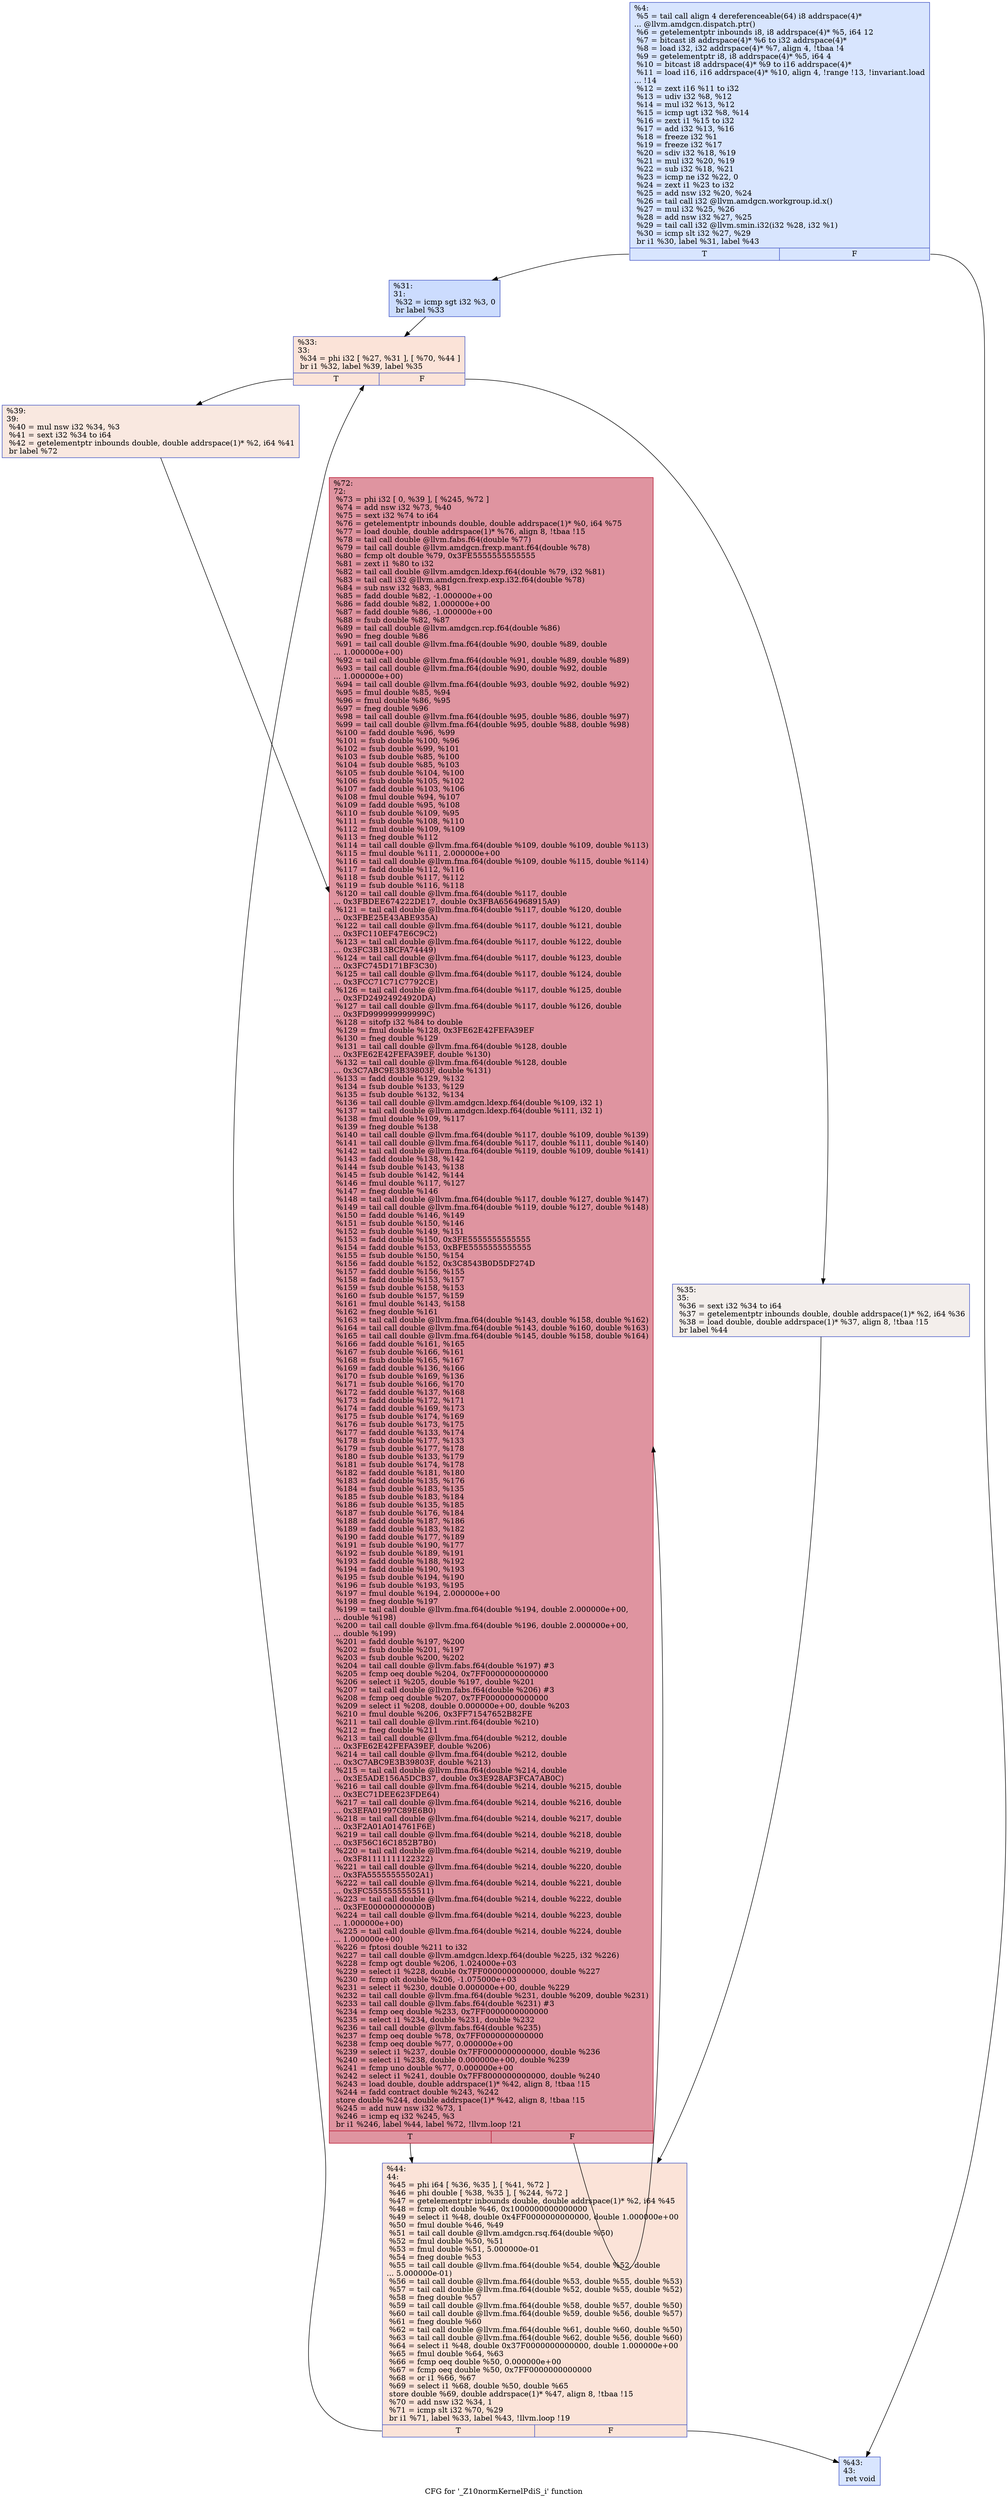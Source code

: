 digraph "CFG for '_Z10normKernelPdiS_i' function" {
	label="CFG for '_Z10normKernelPdiS_i' function";

	Node0x5556370 [shape=record,color="#3d50c3ff", style=filled, fillcolor="#a7c5fe70",label="{%4:\l  %5 = tail call align 4 dereferenceable(64) i8 addrspace(4)*\l... @llvm.amdgcn.dispatch.ptr()\l  %6 = getelementptr inbounds i8, i8 addrspace(4)* %5, i64 12\l  %7 = bitcast i8 addrspace(4)* %6 to i32 addrspace(4)*\l  %8 = load i32, i32 addrspace(4)* %7, align 4, !tbaa !4\l  %9 = getelementptr i8, i8 addrspace(4)* %5, i64 4\l  %10 = bitcast i8 addrspace(4)* %9 to i16 addrspace(4)*\l  %11 = load i16, i16 addrspace(4)* %10, align 4, !range !13, !invariant.load\l... !14\l  %12 = zext i16 %11 to i32\l  %13 = udiv i32 %8, %12\l  %14 = mul i32 %13, %12\l  %15 = icmp ugt i32 %8, %14\l  %16 = zext i1 %15 to i32\l  %17 = add i32 %13, %16\l  %18 = freeze i32 %1\l  %19 = freeze i32 %17\l  %20 = sdiv i32 %18, %19\l  %21 = mul i32 %20, %19\l  %22 = sub i32 %18, %21\l  %23 = icmp ne i32 %22, 0\l  %24 = zext i1 %23 to i32\l  %25 = add nsw i32 %20, %24\l  %26 = tail call i32 @llvm.amdgcn.workgroup.id.x()\l  %27 = mul i32 %25, %26\l  %28 = add nsw i32 %27, %25\l  %29 = tail call i32 @llvm.smin.i32(i32 %28, i32 %1)\l  %30 = icmp slt i32 %27, %29\l  br i1 %30, label %31, label %43\l|{<s0>T|<s1>F}}"];
	Node0x5556370:s0 -> Node0x5558b80;
	Node0x5556370:s1 -> Node0x5558c10;
	Node0x5558b80 [shape=record,color="#3d50c3ff", style=filled, fillcolor="#8caffe70",label="{%31:\l31:                                               \l  %32 = icmp sgt i32 %3, 0\l  br label %33\l}"];
	Node0x5558b80 -> Node0x5558100;
	Node0x5558100 [shape=record,color="#3d50c3ff", style=filled, fillcolor="#f6bfa670",label="{%33:\l33:                                               \l  %34 = phi i32 [ %27, %31 ], [ %70, %44 ]\l  br i1 %32, label %39, label %35\l|{<s0>T|<s1>F}}"];
	Node0x5558100:s0 -> Node0x5559130;
	Node0x5558100:s1 -> Node0x55591c0;
	Node0x55591c0 [shape=record,color="#3d50c3ff", style=filled, fillcolor="#e5d8d170",label="{%35:\l35:                                               \l  %36 = sext i32 %34 to i64\l  %37 = getelementptr inbounds double, double addrspace(1)* %2, i64 %36\l  %38 = load double, double addrspace(1)* %37, align 8, !tbaa !15\l  br label %44\l}"];
	Node0x55591c0 -> Node0x5558ff0;
	Node0x5559130 [shape=record,color="#3d50c3ff", style=filled, fillcolor="#f1ccb870",label="{%39:\l39:                                               \l  %40 = mul nsw i32 %34, %3\l  %41 = sext i32 %34 to i64\l  %42 = getelementptr inbounds double, double addrspace(1)* %2, i64 %41\l  br label %72\l}"];
	Node0x5559130 -> Node0x55597f0;
	Node0x5558c10 [shape=record,color="#3d50c3ff", style=filled, fillcolor="#a7c5fe70",label="{%43:\l43:                                               \l  ret void\l}"];
	Node0x5558ff0 [shape=record,color="#3d50c3ff", style=filled, fillcolor="#f6bfa670",label="{%44:\l44:                                               \l  %45 = phi i64 [ %36, %35 ], [ %41, %72 ]\l  %46 = phi double [ %38, %35 ], [ %244, %72 ]\l  %47 = getelementptr inbounds double, double addrspace(1)* %2, i64 %45\l  %48 = fcmp olt double %46, 0x1000000000000000\l  %49 = select i1 %48, double 0x4FF0000000000000, double 1.000000e+00\l  %50 = fmul double %46, %49\l  %51 = tail call double @llvm.amdgcn.rsq.f64(double %50)\l  %52 = fmul double %50, %51\l  %53 = fmul double %51, 5.000000e-01\l  %54 = fneg double %53\l  %55 = tail call double @llvm.fma.f64(double %54, double %52, double\l... 5.000000e-01)\l  %56 = tail call double @llvm.fma.f64(double %53, double %55, double %53)\l  %57 = tail call double @llvm.fma.f64(double %52, double %55, double %52)\l  %58 = fneg double %57\l  %59 = tail call double @llvm.fma.f64(double %58, double %57, double %50)\l  %60 = tail call double @llvm.fma.f64(double %59, double %56, double %57)\l  %61 = fneg double %60\l  %62 = tail call double @llvm.fma.f64(double %61, double %60, double %50)\l  %63 = tail call double @llvm.fma.f64(double %62, double %56, double %60)\l  %64 = select i1 %48, double 0x37F0000000000000, double 1.000000e+00\l  %65 = fmul double %64, %63\l  %66 = fcmp oeq double %50, 0.000000e+00\l  %67 = fcmp oeq double %50, 0x7FF0000000000000\l  %68 = or i1 %66, %67\l  %69 = select i1 %68, double %50, double %65\l  store double %69, double addrspace(1)* %47, align 8, !tbaa !15\l  %70 = add nsw i32 %34, 1\l  %71 = icmp slt i32 %70, %29\l  br i1 %71, label %33, label %43, !llvm.loop !19\l|{<s0>T|<s1>F}}"];
	Node0x5558ff0:s0 -> Node0x5558100;
	Node0x5558ff0:s1 -> Node0x5558c10;
	Node0x55597f0 [shape=record,color="#b70d28ff", style=filled, fillcolor="#b70d2870",label="{%72:\l72:                                               \l  %73 = phi i32 [ 0, %39 ], [ %245, %72 ]\l  %74 = add nsw i32 %73, %40\l  %75 = sext i32 %74 to i64\l  %76 = getelementptr inbounds double, double addrspace(1)* %0, i64 %75\l  %77 = load double, double addrspace(1)* %76, align 8, !tbaa !15\l  %78 = tail call double @llvm.fabs.f64(double %77)\l  %79 = tail call double @llvm.amdgcn.frexp.mant.f64(double %78)\l  %80 = fcmp olt double %79, 0x3FE5555555555555\l  %81 = zext i1 %80 to i32\l  %82 = tail call double @llvm.amdgcn.ldexp.f64(double %79, i32 %81)\l  %83 = tail call i32 @llvm.amdgcn.frexp.exp.i32.f64(double %78)\l  %84 = sub nsw i32 %83, %81\l  %85 = fadd double %82, -1.000000e+00\l  %86 = fadd double %82, 1.000000e+00\l  %87 = fadd double %86, -1.000000e+00\l  %88 = fsub double %82, %87\l  %89 = tail call double @llvm.amdgcn.rcp.f64(double %86)\l  %90 = fneg double %86\l  %91 = tail call double @llvm.fma.f64(double %90, double %89, double\l... 1.000000e+00)\l  %92 = tail call double @llvm.fma.f64(double %91, double %89, double %89)\l  %93 = tail call double @llvm.fma.f64(double %90, double %92, double\l... 1.000000e+00)\l  %94 = tail call double @llvm.fma.f64(double %93, double %92, double %92)\l  %95 = fmul double %85, %94\l  %96 = fmul double %86, %95\l  %97 = fneg double %96\l  %98 = tail call double @llvm.fma.f64(double %95, double %86, double %97)\l  %99 = tail call double @llvm.fma.f64(double %95, double %88, double %98)\l  %100 = fadd double %96, %99\l  %101 = fsub double %100, %96\l  %102 = fsub double %99, %101\l  %103 = fsub double %85, %100\l  %104 = fsub double %85, %103\l  %105 = fsub double %104, %100\l  %106 = fsub double %105, %102\l  %107 = fadd double %103, %106\l  %108 = fmul double %94, %107\l  %109 = fadd double %95, %108\l  %110 = fsub double %109, %95\l  %111 = fsub double %108, %110\l  %112 = fmul double %109, %109\l  %113 = fneg double %112\l  %114 = tail call double @llvm.fma.f64(double %109, double %109, double %113)\l  %115 = fmul double %111, 2.000000e+00\l  %116 = tail call double @llvm.fma.f64(double %109, double %115, double %114)\l  %117 = fadd double %112, %116\l  %118 = fsub double %117, %112\l  %119 = fsub double %116, %118\l  %120 = tail call double @llvm.fma.f64(double %117, double\l... 0x3FBDEE674222DE17, double 0x3FBA6564968915A9)\l  %121 = tail call double @llvm.fma.f64(double %117, double %120, double\l... 0x3FBE25E43ABE935A)\l  %122 = tail call double @llvm.fma.f64(double %117, double %121, double\l... 0x3FC110EF47E6C9C2)\l  %123 = tail call double @llvm.fma.f64(double %117, double %122, double\l... 0x3FC3B13BCFA74449)\l  %124 = tail call double @llvm.fma.f64(double %117, double %123, double\l... 0x3FC745D171BF3C30)\l  %125 = tail call double @llvm.fma.f64(double %117, double %124, double\l... 0x3FCC71C71C7792CE)\l  %126 = tail call double @llvm.fma.f64(double %117, double %125, double\l... 0x3FD24924924920DA)\l  %127 = tail call double @llvm.fma.f64(double %117, double %126, double\l... 0x3FD999999999999C)\l  %128 = sitofp i32 %84 to double\l  %129 = fmul double %128, 0x3FE62E42FEFA39EF\l  %130 = fneg double %129\l  %131 = tail call double @llvm.fma.f64(double %128, double\l... 0x3FE62E42FEFA39EF, double %130)\l  %132 = tail call double @llvm.fma.f64(double %128, double\l... 0x3C7ABC9E3B39803F, double %131)\l  %133 = fadd double %129, %132\l  %134 = fsub double %133, %129\l  %135 = fsub double %132, %134\l  %136 = tail call double @llvm.amdgcn.ldexp.f64(double %109, i32 1)\l  %137 = tail call double @llvm.amdgcn.ldexp.f64(double %111, i32 1)\l  %138 = fmul double %109, %117\l  %139 = fneg double %138\l  %140 = tail call double @llvm.fma.f64(double %117, double %109, double %139)\l  %141 = tail call double @llvm.fma.f64(double %117, double %111, double %140)\l  %142 = tail call double @llvm.fma.f64(double %119, double %109, double %141)\l  %143 = fadd double %138, %142\l  %144 = fsub double %143, %138\l  %145 = fsub double %142, %144\l  %146 = fmul double %117, %127\l  %147 = fneg double %146\l  %148 = tail call double @llvm.fma.f64(double %117, double %127, double %147)\l  %149 = tail call double @llvm.fma.f64(double %119, double %127, double %148)\l  %150 = fadd double %146, %149\l  %151 = fsub double %150, %146\l  %152 = fsub double %149, %151\l  %153 = fadd double %150, 0x3FE5555555555555\l  %154 = fadd double %153, 0xBFE5555555555555\l  %155 = fsub double %150, %154\l  %156 = fadd double %152, 0x3C8543B0D5DF274D\l  %157 = fadd double %156, %155\l  %158 = fadd double %153, %157\l  %159 = fsub double %158, %153\l  %160 = fsub double %157, %159\l  %161 = fmul double %143, %158\l  %162 = fneg double %161\l  %163 = tail call double @llvm.fma.f64(double %143, double %158, double %162)\l  %164 = tail call double @llvm.fma.f64(double %143, double %160, double %163)\l  %165 = tail call double @llvm.fma.f64(double %145, double %158, double %164)\l  %166 = fadd double %161, %165\l  %167 = fsub double %166, %161\l  %168 = fsub double %165, %167\l  %169 = fadd double %136, %166\l  %170 = fsub double %169, %136\l  %171 = fsub double %166, %170\l  %172 = fadd double %137, %168\l  %173 = fadd double %172, %171\l  %174 = fadd double %169, %173\l  %175 = fsub double %174, %169\l  %176 = fsub double %173, %175\l  %177 = fadd double %133, %174\l  %178 = fsub double %177, %133\l  %179 = fsub double %177, %178\l  %180 = fsub double %133, %179\l  %181 = fsub double %174, %178\l  %182 = fadd double %181, %180\l  %183 = fadd double %135, %176\l  %184 = fsub double %183, %135\l  %185 = fsub double %183, %184\l  %186 = fsub double %135, %185\l  %187 = fsub double %176, %184\l  %188 = fadd double %187, %186\l  %189 = fadd double %183, %182\l  %190 = fadd double %177, %189\l  %191 = fsub double %190, %177\l  %192 = fsub double %189, %191\l  %193 = fadd double %188, %192\l  %194 = fadd double %190, %193\l  %195 = fsub double %194, %190\l  %196 = fsub double %193, %195\l  %197 = fmul double %194, 2.000000e+00\l  %198 = fneg double %197\l  %199 = tail call double @llvm.fma.f64(double %194, double 2.000000e+00,\l... double %198)\l  %200 = tail call double @llvm.fma.f64(double %196, double 2.000000e+00,\l... double %199)\l  %201 = fadd double %197, %200\l  %202 = fsub double %201, %197\l  %203 = fsub double %200, %202\l  %204 = tail call double @llvm.fabs.f64(double %197) #3\l  %205 = fcmp oeq double %204, 0x7FF0000000000000\l  %206 = select i1 %205, double %197, double %201\l  %207 = tail call double @llvm.fabs.f64(double %206) #3\l  %208 = fcmp oeq double %207, 0x7FF0000000000000\l  %209 = select i1 %208, double 0.000000e+00, double %203\l  %210 = fmul double %206, 0x3FF71547652B82FE\l  %211 = tail call double @llvm.rint.f64(double %210)\l  %212 = fneg double %211\l  %213 = tail call double @llvm.fma.f64(double %212, double\l... 0x3FE62E42FEFA39EF, double %206)\l  %214 = tail call double @llvm.fma.f64(double %212, double\l... 0x3C7ABC9E3B39803F, double %213)\l  %215 = tail call double @llvm.fma.f64(double %214, double\l... 0x3E5ADE156A5DCB37, double 0x3E928AF3FCA7AB0C)\l  %216 = tail call double @llvm.fma.f64(double %214, double %215, double\l... 0x3EC71DEE623FDE64)\l  %217 = tail call double @llvm.fma.f64(double %214, double %216, double\l... 0x3EFA01997C89E6B0)\l  %218 = tail call double @llvm.fma.f64(double %214, double %217, double\l... 0x3F2A01A014761F6E)\l  %219 = tail call double @llvm.fma.f64(double %214, double %218, double\l... 0x3F56C16C1852B7B0)\l  %220 = tail call double @llvm.fma.f64(double %214, double %219, double\l... 0x3F81111111122322)\l  %221 = tail call double @llvm.fma.f64(double %214, double %220, double\l... 0x3FA55555555502A1)\l  %222 = tail call double @llvm.fma.f64(double %214, double %221, double\l... 0x3FC5555555555511)\l  %223 = tail call double @llvm.fma.f64(double %214, double %222, double\l... 0x3FE000000000000B)\l  %224 = tail call double @llvm.fma.f64(double %214, double %223, double\l... 1.000000e+00)\l  %225 = tail call double @llvm.fma.f64(double %214, double %224, double\l... 1.000000e+00)\l  %226 = fptosi double %211 to i32\l  %227 = tail call double @llvm.amdgcn.ldexp.f64(double %225, i32 %226)\l  %228 = fcmp ogt double %206, 1.024000e+03\l  %229 = select i1 %228, double 0x7FF0000000000000, double %227\l  %230 = fcmp olt double %206, -1.075000e+03\l  %231 = select i1 %230, double 0.000000e+00, double %229\l  %232 = tail call double @llvm.fma.f64(double %231, double %209, double %231)\l  %233 = tail call double @llvm.fabs.f64(double %231) #3\l  %234 = fcmp oeq double %233, 0x7FF0000000000000\l  %235 = select i1 %234, double %231, double %232\l  %236 = tail call double @llvm.fabs.f64(double %235)\l  %237 = fcmp oeq double %78, 0x7FF0000000000000\l  %238 = fcmp oeq double %77, 0.000000e+00\l  %239 = select i1 %237, double 0x7FF0000000000000, double %236\l  %240 = select i1 %238, double 0.000000e+00, double %239\l  %241 = fcmp uno double %77, 0.000000e+00\l  %242 = select i1 %241, double 0x7FF8000000000000, double %240\l  %243 = load double, double addrspace(1)* %42, align 8, !tbaa !15\l  %244 = fadd contract double %243, %242\l  store double %244, double addrspace(1)* %42, align 8, !tbaa !15\l  %245 = add nuw nsw i32 %73, 1\l  %246 = icmp eq i32 %245, %3\l  br i1 %246, label %44, label %72, !llvm.loop !21\l|{<s0>T|<s1>F}}"];
	Node0x55597f0:s0 -> Node0x5558ff0;
	Node0x55597f0:s1 -> Node0x55597f0;
}
